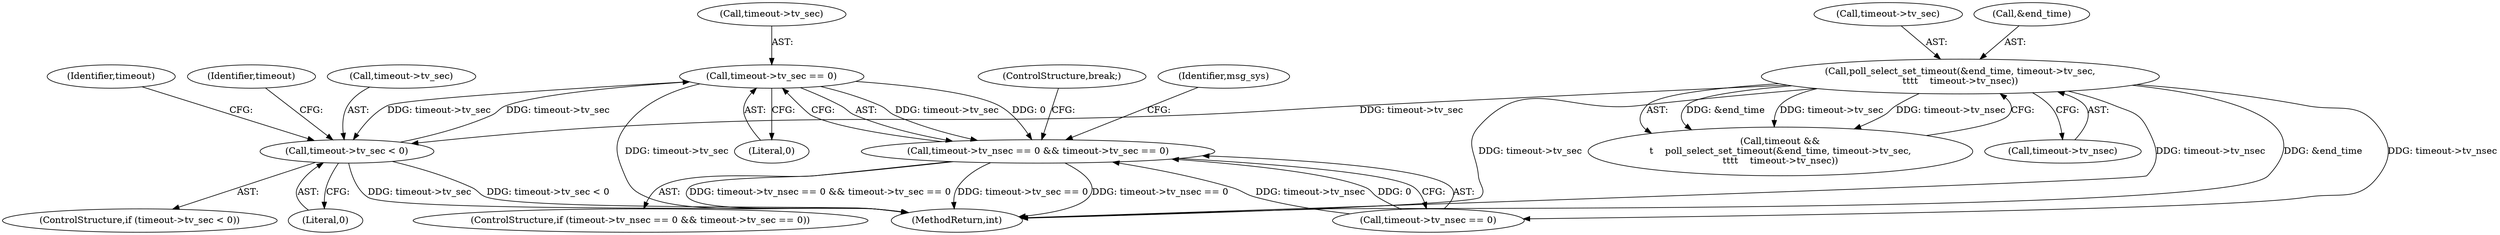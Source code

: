 digraph "0_linux_34b88a68f26a75e4fded796f1a49c40f82234b7d@pointer" {
"1000285" [label="(Call,timeout->tv_sec == 0)"];
"1000262" [label="(Call,timeout->tv_sec < 0)"];
"1000285" [label="(Call,timeout->tv_sec == 0)"];
"1000124" [label="(Call,poll_select_set_timeout(&end_time, timeout->tv_sec,\n\t\t\t\t    timeout->tv_nsec))"];
"1000279" [label="(Call,timeout->tv_nsec == 0 && timeout->tv_sec == 0)"];
"1000270" [label="(Identifier,timeout)"];
"1000290" [label="(ControlStructure,break;)"];
"1000282" [label="(Identifier,timeout)"];
"1000294" [label="(Identifier,msg_sys)"];
"1000280" [label="(Call,timeout->tv_nsec == 0)"];
"1000262" [label="(Call,timeout->tv_sec < 0)"];
"1000266" [label="(Literal,0)"];
"1000263" [label="(Call,timeout->tv_sec)"];
"1000286" [label="(Call,timeout->tv_sec)"];
"1000122" [label="(Call,timeout &&\n\t    poll_select_set_timeout(&end_time, timeout->tv_sec,\n\t\t\t\t    timeout->tv_nsec))"];
"1000278" [label="(ControlStructure,if (timeout->tv_nsec == 0 && timeout->tv_sec == 0))"];
"1000289" [label="(Literal,0)"];
"1000334" [label="(MethodReturn,int)"];
"1000279" [label="(Call,timeout->tv_nsec == 0 && timeout->tv_sec == 0)"];
"1000127" [label="(Call,timeout->tv_sec)"];
"1000125" [label="(Call,&end_time)"];
"1000261" [label="(ControlStructure,if (timeout->tv_sec < 0))"];
"1000130" [label="(Call,timeout->tv_nsec)"];
"1000285" [label="(Call,timeout->tv_sec == 0)"];
"1000124" [label="(Call,poll_select_set_timeout(&end_time, timeout->tv_sec,\n\t\t\t\t    timeout->tv_nsec))"];
"1000285" -> "1000279"  [label="AST: "];
"1000285" -> "1000289"  [label="CFG: "];
"1000286" -> "1000285"  [label="AST: "];
"1000289" -> "1000285"  [label="AST: "];
"1000279" -> "1000285"  [label="CFG: "];
"1000285" -> "1000334"  [label="DDG: timeout->tv_sec"];
"1000285" -> "1000262"  [label="DDG: timeout->tv_sec"];
"1000285" -> "1000279"  [label="DDG: timeout->tv_sec"];
"1000285" -> "1000279"  [label="DDG: 0"];
"1000262" -> "1000285"  [label="DDG: timeout->tv_sec"];
"1000262" -> "1000261"  [label="AST: "];
"1000262" -> "1000266"  [label="CFG: "];
"1000263" -> "1000262"  [label="AST: "];
"1000266" -> "1000262"  [label="AST: "];
"1000270" -> "1000262"  [label="CFG: "];
"1000282" -> "1000262"  [label="CFG: "];
"1000262" -> "1000334"  [label="DDG: timeout->tv_sec"];
"1000262" -> "1000334"  [label="DDG: timeout->tv_sec < 0"];
"1000124" -> "1000262"  [label="DDG: timeout->tv_sec"];
"1000124" -> "1000122"  [label="AST: "];
"1000124" -> "1000130"  [label="CFG: "];
"1000125" -> "1000124"  [label="AST: "];
"1000127" -> "1000124"  [label="AST: "];
"1000130" -> "1000124"  [label="AST: "];
"1000122" -> "1000124"  [label="CFG: "];
"1000124" -> "1000334"  [label="DDG: timeout->tv_nsec"];
"1000124" -> "1000334"  [label="DDG: &end_time"];
"1000124" -> "1000334"  [label="DDG: timeout->tv_sec"];
"1000124" -> "1000122"  [label="DDG: &end_time"];
"1000124" -> "1000122"  [label="DDG: timeout->tv_sec"];
"1000124" -> "1000122"  [label="DDG: timeout->tv_nsec"];
"1000124" -> "1000280"  [label="DDG: timeout->tv_nsec"];
"1000279" -> "1000278"  [label="AST: "];
"1000279" -> "1000280"  [label="CFG: "];
"1000280" -> "1000279"  [label="AST: "];
"1000290" -> "1000279"  [label="CFG: "];
"1000294" -> "1000279"  [label="CFG: "];
"1000279" -> "1000334"  [label="DDG: timeout->tv_sec == 0"];
"1000279" -> "1000334"  [label="DDG: timeout->tv_nsec == 0"];
"1000279" -> "1000334"  [label="DDG: timeout->tv_nsec == 0 && timeout->tv_sec == 0"];
"1000280" -> "1000279"  [label="DDG: timeout->tv_nsec"];
"1000280" -> "1000279"  [label="DDG: 0"];
}
